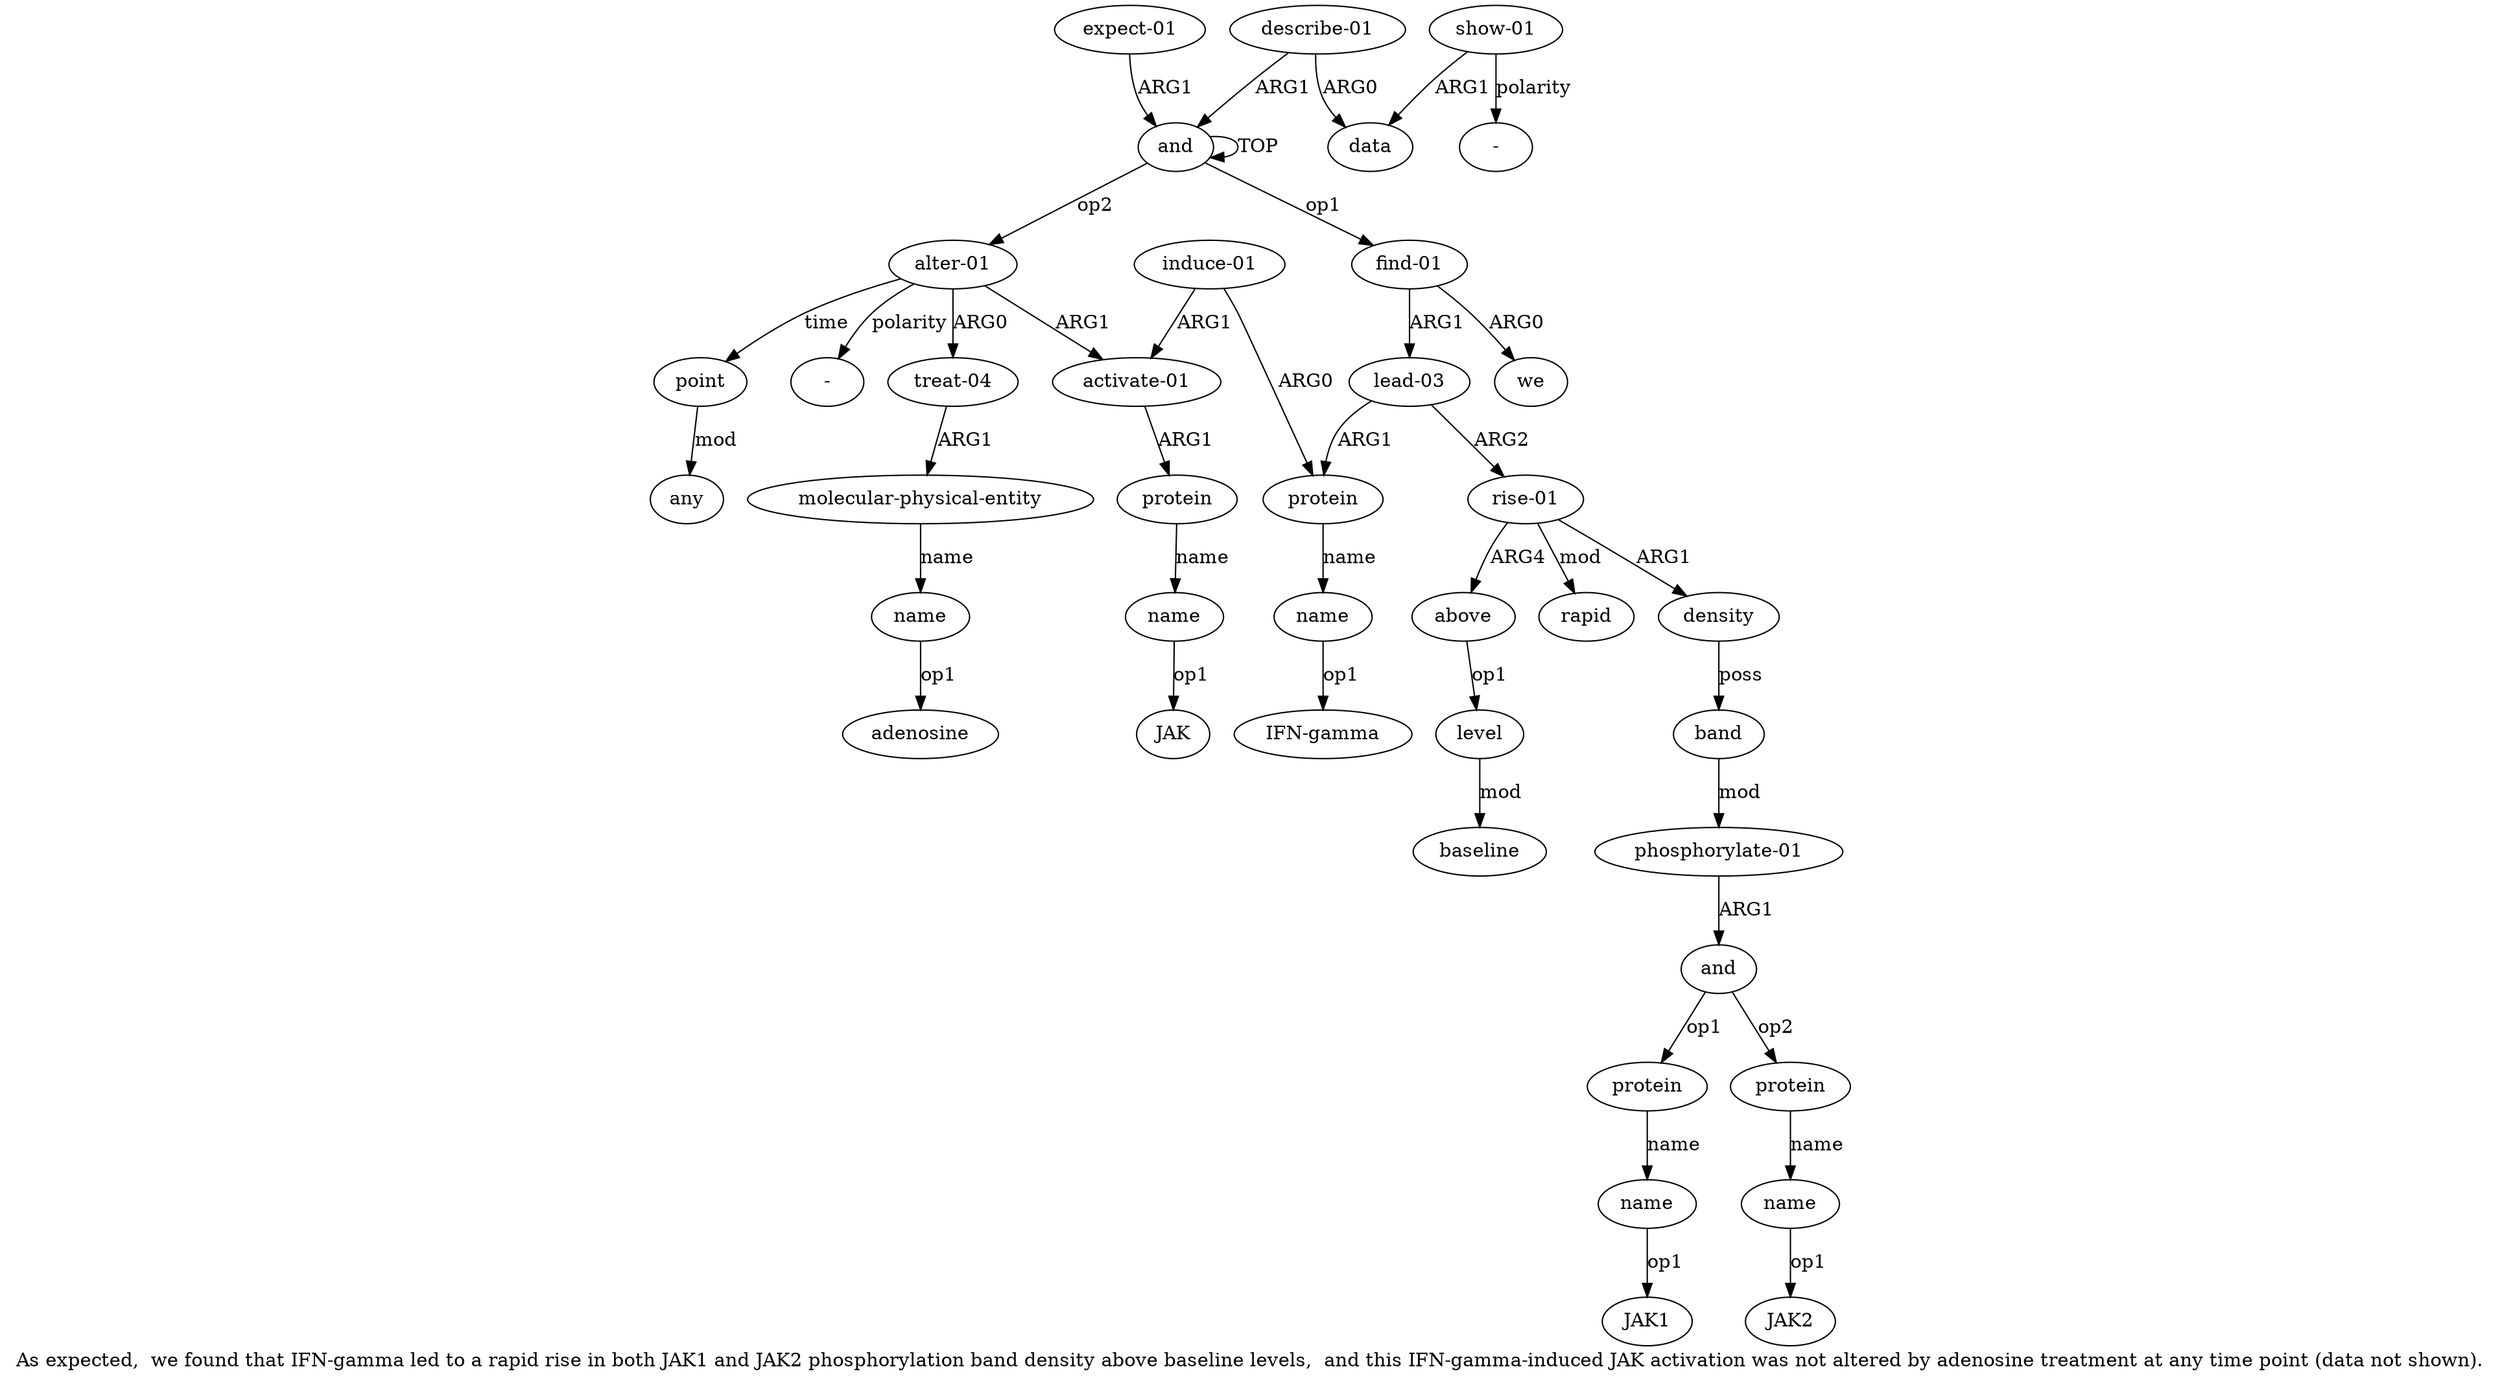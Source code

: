 digraph  {
	graph [label="As expected,  we found that IFN-gamma led to a rapid rise in both JAK1 and JAK2 phosphorylation band density above baseline levels,  \
and this IFN-gamma-induced JAK activation was not altered by adenosine treatment at any time point (data not shown)."];
	node [label="\N"];
	a20	 [color=black,
		gold_ind=20,
		gold_label="treat-04",
		label="treat-04",
		test_ind=20,
		test_label="treat-04"];
	a21	 [color=black,
		gold_ind=21,
		gold_label="molecular-physical-entity",
		label="molecular-physical-entity",
		test_ind=21,
		test_label="molecular-physical-entity"];
	a20 -> a21 [key=0,
	color=black,
	gold_label=ARG1,
	label=ARG1,
	test_label=ARG1];
a22 [color=black,
	gold_ind=22,
	gold_label=name,
	label=name,
	test_ind=22,
	test_label=name];
a21 -> a22 [key=0,
color=black,
gold_label=name,
label=name,
test_label=name];
"a22 adenosine" [color=black,
gold_ind=-1,
gold_label=adenosine,
label=adenosine,
test_ind=-1,
test_label=adenosine];
a22 -> "a22 adenosine" [key=0,
color=black,
gold_label=op1,
label=op1,
test_label=op1];
a23 [color=black,
gold_ind=23,
gold_label="activate-01",
label="activate-01",
test_ind=23,
test_label="activate-01"];
a24 [color=black,
gold_ind=24,
gold_label=protein,
label=protein,
test_ind=24,
test_label=protein];
a23 -> a24 [key=0,
color=black,
gold_label=ARG1,
label=ARG1,
test_label=ARG1];
a25 [color=black,
gold_ind=25,
gold_label=name,
label=name,
test_ind=25,
test_label=name];
a24 -> a25 [key=0,
color=black,
gold_label=name,
label=name,
test_label=name];
"a25 JAK" [color=black,
gold_ind=-1,
gold_label=JAK,
label=JAK,
test_ind=-1,
test_label=JAK];
a25 -> "a25 JAK" [key=0,
color=black,
gold_label=op1,
label=op1,
test_label=op1];
a26 [color=black,
gold_ind=26,
gold_label="induce-01",
label="induce-01",
test_ind=26,
test_label="induce-01"];
a26 -> a23 [key=0,
color=black,
gold_label=ARG1,
label=ARG1,
test_label=ARG1];
a4 [color=black,
gold_ind=4,
gold_label=protein,
label=protein,
test_ind=4,
test_label=protein];
a26 -> a4 [key=0,
color=black,
gold_label=ARG0,
label=ARG0,
test_label=ARG0];
a27 [color=black,
gold_ind=27,
gold_label=point,
label=point,
test_ind=27,
test_label=point];
a28 [color=black,
gold_ind=28,
gold_label=any,
label=any,
test_ind=28,
test_label=any];
a27 -> a28 [key=0,
color=black,
gold_label=mod,
label=mod,
test_label=mod];
a29 [color=black,
gold_ind=29,
gold_label="describe-01",
label="describe-01",
test_ind=29,
test_label="describe-01"];
a30 [color=black,
gold_ind=30,
gold_label=data,
label=data,
test_ind=30,
test_label=data];
a29 -> a30 [key=0,
color=black,
gold_label=ARG0,
label=ARG0,
test_label=ARG0];
a0 [color=black,
gold_ind=0,
gold_label=and,
label=and,
test_ind=0,
test_label=and];
a29 -> a0 [key=0,
color=black,
gold_label=ARG1,
label=ARG1,
test_label=ARG1];
"a5 IFN-gamma" [color=black,
gold_ind=-1,
gold_label="IFN-gamma",
label="IFN-gamma",
test_ind=-1,
test_label="IFN-gamma"];
a31 [color=black,
gold_ind=31,
gold_label="show-01",
label="show-01",
test_ind=31,
test_label="show-01"];
a31 -> a30 [key=0,
color=black,
gold_label=ARG1,
label=ARG1,
test_label=ARG1];
"a31 -" [color=black,
gold_ind=-1,
gold_label="-",
label="-",
test_ind=-1,
test_label="-"];
a31 -> "a31 -" [key=0,
color=black,
gold_label=polarity,
label=polarity,
test_label=polarity];
a32 [color=black,
gold_ind=32,
gold_label="expect-01",
label="expect-01",
test_ind=32,
test_label="expect-01"];
a32 -> a0 [key=0,
color=black,
gold_label=ARG1,
label=ARG1,
test_label=ARG1];
a15 [color=black,
gold_ind=15,
gold_label=above,
label=above,
test_ind=15,
test_label=above];
a16 [color=black,
gold_ind=16,
gold_label=level,
label=level,
test_ind=16,
test_label=level];
a15 -> a16 [key=0,
color=black,
gold_label=op1,
label=op1,
test_label=op1];
a14 [color=black,
gold_ind=14,
gold_label=name,
label=name,
test_ind=14,
test_label=name];
"a14 JAK2" [color=black,
gold_ind=-1,
gold_label=JAK2,
label=JAK2,
test_ind=-1,
test_label=JAK2];
a14 -> "a14 JAK2" [key=0,
color=black,
gold_label=op1,
label=op1,
test_label=op1];
a17 [color=black,
gold_ind=17,
gold_label=baseline,
label=baseline,
test_ind=17,
test_label=baseline];
a16 -> a17 [key=0,
color=black,
gold_label=mod,
label=mod,
test_label=mod];
a11 [color=black,
gold_ind=11,
gold_label=protein,
label=protein,
test_ind=11,
test_label=protein];
a12 [color=black,
gold_ind=12,
gold_label=name,
label=name,
test_ind=12,
test_label=name];
a11 -> a12 [key=0,
color=black,
gold_label=name,
label=name,
test_label=name];
a10 [color=black,
gold_ind=10,
gold_label=and,
label=and,
test_ind=10,
test_label=and];
a10 -> a11 [key=0,
color=black,
gold_label=op1,
label=op1,
test_label=op1];
a13 [color=black,
gold_ind=13,
gold_label=protein,
label=protein,
test_ind=13,
test_label=protein];
a10 -> a13 [key=0,
color=black,
gold_label=op2,
label=op2,
test_label=op2];
a13 -> a14 [key=0,
color=black,
gold_label=name,
label=name,
test_label=name];
"a12 JAK1" [color=black,
gold_ind=-1,
gold_label=JAK1,
label=JAK1,
test_ind=-1,
test_label=JAK1];
a12 -> "a12 JAK1" [key=0,
color=black,
gold_label=op1,
label=op1,
test_label=op1];
a19 [color=black,
gold_ind=19,
gold_label="alter-01",
label="alter-01",
test_ind=19,
test_label="alter-01"];
a19 -> a20 [key=0,
color=black,
gold_label=ARG0,
label=ARG0,
test_label=ARG0];
a19 -> a23 [key=0,
color=black,
gold_label=ARG1,
label=ARG1,
test_label=ARG1];
a19 -> a27 [key=0,
color=black,
gold_label=time,
label=time,
test_label=time];
"a19 -" [color=black,
gold_ind=-1,
gold_label="-",
label="-",
test_ind=-1,
test_label="-"];
a19 -> "a19 -" [key=0,
color=black,
gold_label=polarity,
label=polarity,
test_label=polarity];
a18 [color=black,
gold_ind=18,
gold_label=rapid,
label=rapid,
test_ind=18,
test_label=rapid];
a1 [color=black,
gold_ind=1,
gold_label="find-01",
label="find-01",
test_ind=1,
test_label="find-01"];
a3 [color=black,
gold_ind=3,
gold_label="lead-03",
label="lead-03",
test_ind=3,
test_label="lead-03"];
a1 -> a3 [key=0,
color=black,
gold_label=ARG1,
label=ARG1,
test_label=ARG1];
a2 [color=black,
gold_ind=2,
gold_label=we,
label=we,
test_ind=2,
test_label=we];
a1 -> a2 [key=0,
color=black,
gold_label=ARG0,
label=ARG0,
test_label=ARG0];
a0 -> a19 [key=0,
color=black,
gold_label=op2,
label=op2,
test_label=op2];
a0 -> a1 [key=0,
color=black,
gold_label=op1,
label=op1,
test_label=op1];
a0 -> a0 [key=0,
color=black,
gold_label=TOP,
label=TOP,
test_label=TOP];
a3 -> a4 [key=0,
color=black,
gold_label=ARG1,
label=ARG1,
test_label=ARG1];
a6 [color=black,
gold_ind=6,
gold_label="rise-01",
label="rise-01",
test_ind=6,
test_label="rise-01"];
a3 -> a6 [key=0,
color=black,
gold_label=ARG2,
label=ARG2,
test_label=ARG2];
a5 [color=black,
gold_ind=5,
gold_label=name,
label=name,
test_ind=5,
test_label=name];
a5 -> "a5 IFN-gamma" [key=0,
color=black,
gold_label=op1,
label=op1,
test_label=op1];
a4 -> a5 [key=0,
color=black,
gold_label=name,
label=name,
test_label=name];
a7 [color=black,
gold_ind=7,
gold_label=density,
label=density,
test_ind=7,
test_label=density];
a8 [color=black,
gold_ind=8,
gold_label=band,
label=band,
test_ind=8,
test_label=band];
a7 -> a8 [key=0,
color=black,
gold_label=poss,
label=poss,
test_label=poss];
a6 -> a15 [key=0,
color=black,
gold_label=ARG4,
label=ARG4,
test_label=ARG4];
a6 -> a18 [key=0,
color=black,
gold_label=mod,
label=mod,
test_label=mod];
a6 -> a7 [key=0,
color=black,
gold_label=ARG1,
label=ARG1,
test_label=ARG1];
a9 [color=black,
gold_ind=9,
gold_label="phosphorylate-01",
label="phosphorylate-01",
test_ind=9,
test_label="phosphorylate-01"];
a9 -> a10 [key=0,
color=black,
gold_label=ARG1,
label=ARG1,
test_label=ARG1];
a8 -> a9 [key=0,
color=black,
gold_label=mod,
label=mod,
test_label=mod];
}
